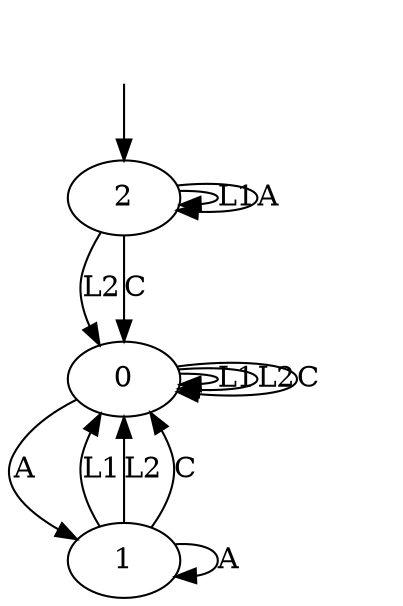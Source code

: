 digraph magento {
0 [label=0];
1 [label=1];
2 [label=2];
0 -> 0  [label=L1];
0 -> 0  [label=L2];
0 -> 1  [label=A];
0 -> 0  [label=C];
1 -> 0  [label=L1];
1 -> 0  [label=L2];
1 -> 1  [label=A];
1 -> 0  [label=C];
2 -> 2  [label=L1];
2 -> 0  [label=L2];
2 -> 2  [label=A];
2 -> 0  [label=C];
__start0 [label="", shape=none];
__start0 -> 2  [label=""];
}
